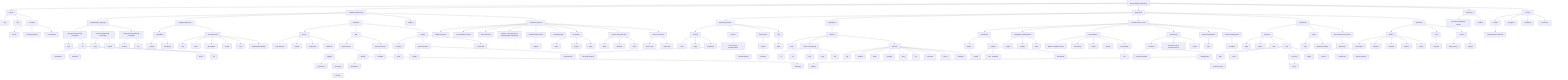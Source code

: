 graph TD
  SRE[Site Reliability Engineering]

  SRE --> Cul[Culture]
    Cul --> SLA
    Cul --> SLO
    Cul --> Inc[Incidents]
      Inc --> Onc[On-call]
      Inc --> ReM[Incident Reponse]
      Inc --> PoM[Post-Mortem]

  SRE --> SW[Software Engineering]
  SW --> PL[Programming Languages]
    PL --> SysPL[Systems Programming Languages]
      SysPL --> Rust
      SysPL --> Go
        Go --> GoRoutines
        Go --> Channels
        Go --> Select
        Go --> GC
    PL --> ScrPL[Script Programming Languages]
      ScrPL --> Ruby
      ScrPL --> Python
    PL --> FunPL[Functional Programming Languages]
      FunPL --> Haskell
      FunPL --> Lisp

  SW --> PT[Programming Topics]
    PT --> ALG[Algorithms]
      ALG --> SRT[Sorting]
      ALG --> CPX[Complexity]
    PT --> DS[Data Scructures]
      DS --> Lock[Lock]
      DS --> Futex[Futex]
      DS --> Semaphore
      DS --> Graph[Graph]
      DS --> T3[Tree]
      DS --> HS[HashMap/HashTable]

    SW --> DB[Databases]
      DB --> DBT[Theory]
        DBT --> CAP[CAP Theorem]
        DBT --> DBTS[Scaling]
        DBT --> DBTR[Replication]
        DBT --> DBTX[Sharding]
      DB --> SQL[SQL]
        SQL --> rSQL[Row-oriented]
          rSQL --> PgSQL
            PgSQL --> rSQLRep[Replication]
            PgSQL --> rSQLOps[Operating]
              rSQLOps --> rSQLOpsVac[Vacuum]
          rSQL --> MySQL
            MySQL --> mSQLRep[Replication]
            MySQL --> mSQLOps[Operating]
        SQL --> cSQL[Column-oriented]
          cSQL --> Redshift
      DB --> NoSQL[NoSQL]
        NoSQL --> KV[KeyValue]
          KV --> Rd[Redis]
        NoSQL --> DoS[DocumentStore]
          DoS --> Mng[Mongo]
          DoS --> ES[ElasticSearch]
        NoSQL --> CS[Cassandra]
    SW --> LD[Ledgers]

  SW --> DSi[Distributed Systems]
    DSi --> BHP[Bulkhead Pattern]
    DSi --> CBP[Circuit Breaker Pattern]
    DSi --> EvS[Event Sourcing]
    DSi --> CQRS[CQRS - Command Query Responsibility Segregation]
    DSi --> DPro[Distributed Processing]
      DPro --> HDP[Hadoop]
    DSi --> DLB[Load Balancing]
    DSi --> STM[Streaming]
      STM --> Kafka
      STM --> Kinesis
      STM --> NATS
    DSi --> RPC[Remote Procedure Call]
      RPC --> AVRO
      RPC --> Protobufs
      RPC --> Thrift
    DSi --> SDi[Service Discovery]
      SDi --> SDiSS[Server Side]
      SDi --> SDiCS[Client Side]

  SRE --> OPS[Operations]
    OPS --> OS[Operating Systems]
      OS --> MM[Memory]
        MM --> Heap
        MM --> Stack
        MM --> PAG[Pagination]
      OS --> PRO[Process]
        PRO --> IPC[Inter Process Communication]
          IPC --> IPCM[Message Passing]
          IPC --> IPCSM[Shared Memory]
      OS --> CCY[Concurrency]
        CCY --> Thread
          Thread --> PThread
      OS --> UNIX[Unix]
        UNIX --> eBPF[eBPF]
    OPS --> OPSOPS[Operational]
      OPSOPS --> Ter[Terminal]
        Ter --> Bash
        Ter --> PrM[Process Monitoring]
          PrM --> ps
          PrM --> top
          PrM --> htop
          PrM --> atop
          PrM --> lsof
        Ter --> Netw[Network]
          Netw --> dig
          Netw --> iptables
          Netw --> nmap
          Netw --> tcpdump
          Netw --> ping
          Netw --> mtr
          Netw --> traceroute
          Netw --> airmon
          Netw --> airodump
    OPS --> IaC[Infrastructure as Code]
      IaC --> Cont[Containers]
        Cont --> Engine
          Engine --> Docker
        Cont --> Runtime
          Runtime --> OCI[OCI - Standard]
          Runtime --> Docker
          Runtime --> Containerd
      IaC --> CfgMgt[Configuration Management]
        CfgMgt --> Puppet
        CfgMgt --> Ansible
        CfgMgt --> Chef
      IaC --> Orc[Orchestration]
        Orc --> ECS[Elastic Container Service]
        Orc --> K8S[Kubernetes]
        Orc --> Mesos
        Orc --> Nomad
        Orc --> SerM[ServiceMesh]
          SerM --> IsT[Istio]
      IaC --> Prov[Provisioning]
        Prov --> TF[Terraform]
          TF --> TFp[Custom Providers]
          TF --> TFm[Management]
            TFm --> TFa[Atlantis]
            TFm --> TFc[Terraform Cloud]
        Prov --> CDK[Cloud Formation Development Kit]
        Prov --> PK[Packer]
      IaC --> SecM[Secret Management]
        SecM --> Vlt[Vaul]
      IaC --> SessM[Session Management]
        SessM --> Bdry[Boundary]
    OPS --> NET[Networking]
      NET --> NETP[Protocols]
        NETP --> DNS
        NETP --> Socket
        NETP --> UDP
        NETP --> TCP
          TCP --> SSH
          TCP --> HTTP
          TCP --> SSL[TLS-SSL]
            SSL --> mTLS[mTLS]
          TCP --> MQTT[MQTT]
      NET --> NETE[Edge]
        NETE --> CDN
        NETE --> GAL[Global Accelerator]
      NET --> VPC[VPC Virtual Private Cloud]
        VPC --> MVPC[Multi-VPC]
          MVPC --> VPCP[Peering]
          MVPC --> VPCPL[PrivateLink]
          MVPC --> VPCT[Transit Gateway]
    OPS --> MON[Monitoring]
      MON --> Metr[Metrics]
        Metr --> Prom[Prometheus]
        Metr --> Infl[InfluxDB]
        Metr --> DD[Datadog]
        Metr --> Graf[Grafana]
        Metr --> Statsd[Statsd]
      MON --> Logs[Logs]
        Logs --> Logstash
      MON --> Tra[Tracing]
        Tra --> OPT[Open Tracing]
        Tra --> Jae[Jaegger]
  SRE --> SVL[Serverless]
    SVL --> SAM[Serverless Application Model]
    SVL --> LBD[Lambda]
  SRE --> SEC[Security]
    SEC --> FIR[Firewall]
      FIR --> WAF[Web Application Firewall]
    SEC --> ENC[Encryption]
    SEC --> SECMON[Monitoring]
    SEC --> CERT[Certificates]
